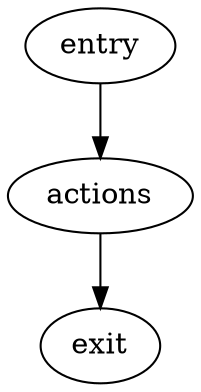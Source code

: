 digraph workflow {
    entry[
        se_type = OnDemandTrigger
    ];
    actions[
        se_executionOrder = ForEach,
        //Reference an object inside of state, imagine accessing the workflow state without "State.". 
        se_foreachEnumerable = "Field.EnumerableValue", // State.Field.EnumerableValue
        se_type0 = Action,
        se_action0 = "(ctx, log) => {
            var fieldFromEnumerable = ctx.State.__currentForEachItem.Field; 
        }"
        se_type1 = Action,
        se_action1 = "(ctx, log) => {
            var fieldFromEnumerable = ctx.State.__currentForEachItem.Field; 
        }"
    ];
    exit[];

    entry-> actions->exit
}